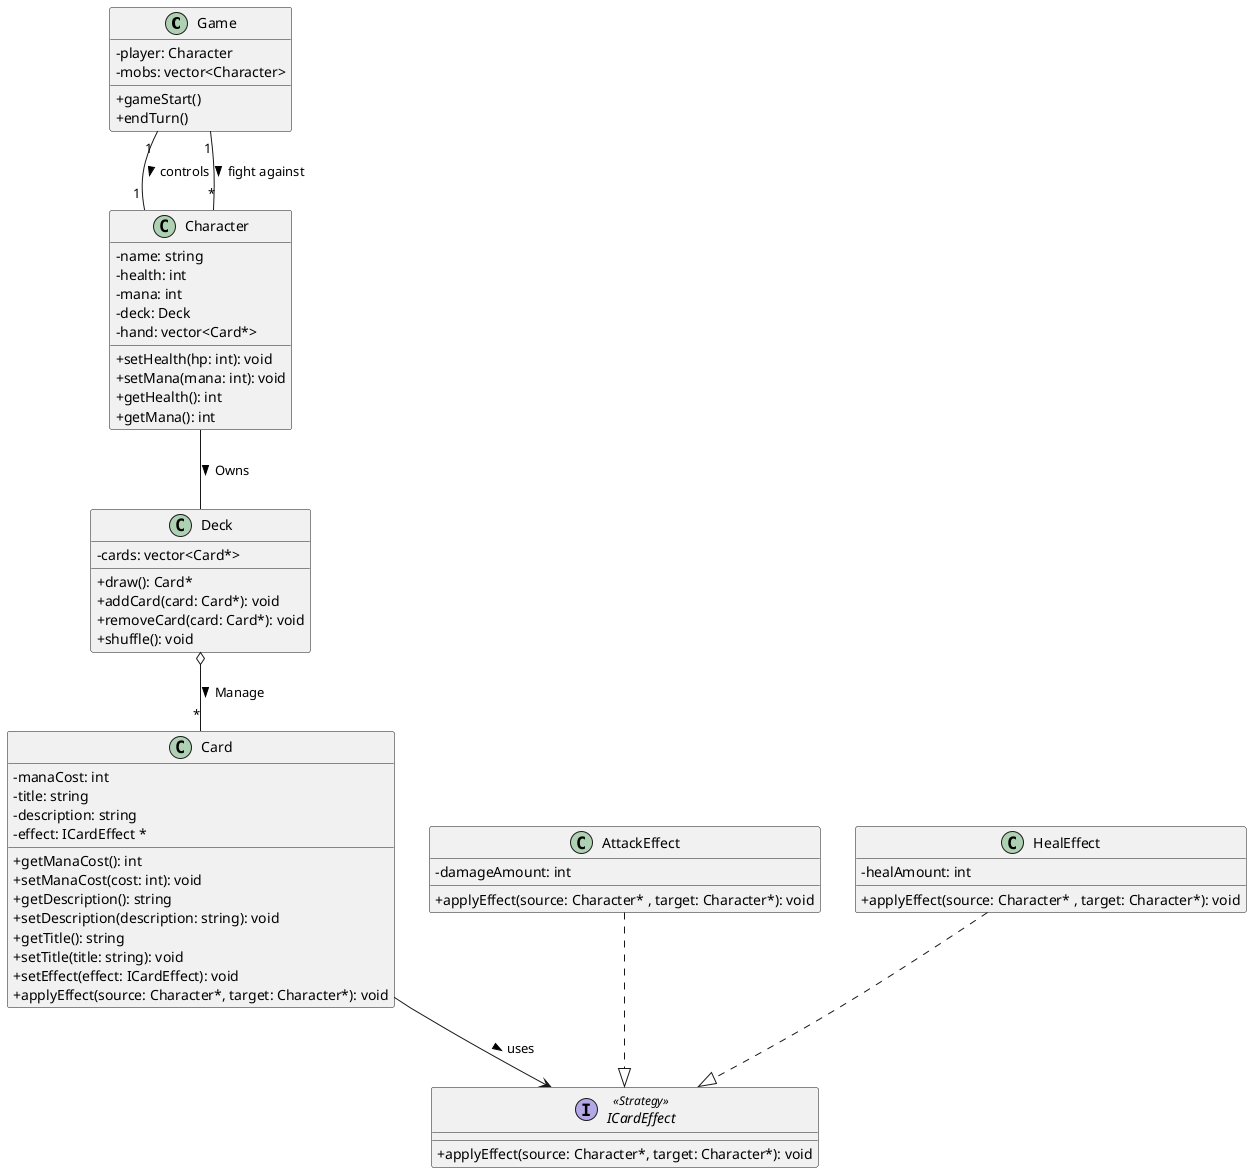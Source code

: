 @startuml class-diagram

skinparam ClassAttributeIconSize 0

' Classes principais

class Game{
    - player: Character
    - mobs: vector<Character>
    + gameStart()
    + endTurn()
}

class Character {
    - name: string
    - health: int
    - mana: int
    - deck: Deck
    - hand: vector<Card*>
    + setHealth(hp: int): void
    + setMana(mana: int): void
    + getHealth(): int
    + getMana(): int
}


class Deck{
    - cards: vector<Card*>

    + draw(): Card*
    + addCard(card: Card*): void
    + removeCard(card: Card*): void
    + shuffle(): void
}

class Card{
    - manaCost: int
    - title: string
    - description: string
    - effect: ICardEffect *

    + getManaCost(): int
    + setManaCost(cost: int): void
    + getDescription(): string
    + setDescription(description: string): void
    + getTitle(): string
    + setTitle(title: string): void
    + setEffect(effect: ICardEffect): void
    + applyEffect(source: Character*, target: Character*): void
}

' Interfaces e classes de efeitos de cartas

interface ICardEffect <<Strategy>> {
    + applyEffect(source: Character*, target: Character*): void
}

class AttackEffect{
    - damageAmount: int
    + applyEffect(source: Character* , target: Character*): void
}

class HealEffect {
    - healAmount: int
    + applyEffect(source: Character* , target: Character*): void
}

' Relacionamentos
Game "1" -- "1" Character : controls >
Game "1" -- "*" Character: fight against >
Character -- Deck : Owns >
Deck o-- "*" Card : Manage >
Card --> ICardEffect : uses >
AttackEffect ..|> ICardEffect
HealEffect ..|> ICardEffect
@enduml